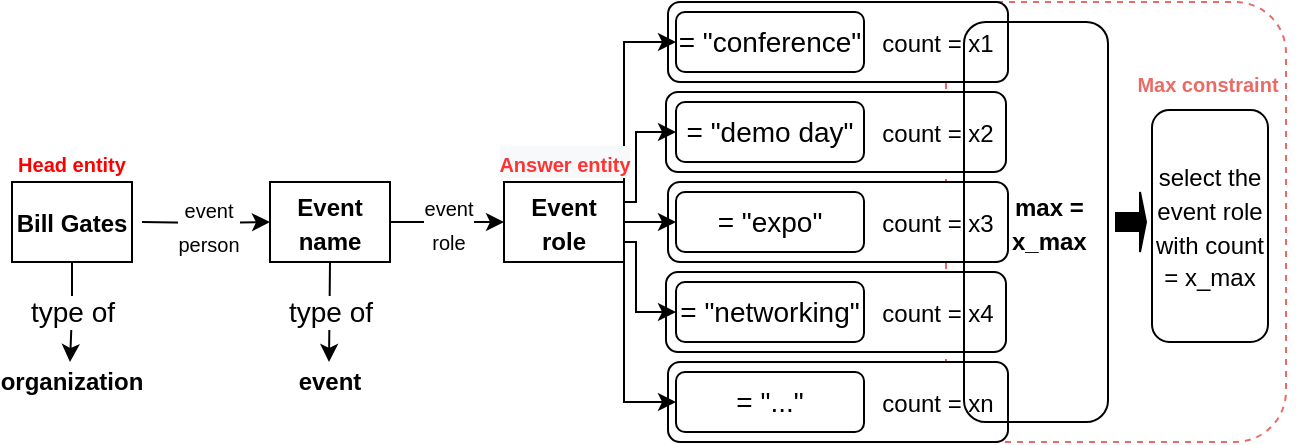 <mxfile version="20.6.0" type="github"><diagram id="arVia_q9M4zwnsmmppWG" name="Page-1"><mxGraphModel dx="526" dy="340" grid="1" gridSize="10" guides="1" tooltips="1" connect="1" arrows="1" fold="1" page="1" pageScale="1" pageWidth="850" pageHeight="1100" math="0" shadow="0"><root><mxCell id="0"/><mxCell id="1" parent="0"/><mxCell id="Kbw2Q2hqXAheIOmTE48j-1" value="" style="rounded=1;whiteSpace=wrap;html=1;fontFamily=Helvetica;fontSize=10;dashed=1;strokeColor=#EA6B66;" parent="1" vertex="1"><mxGeometry x="745" y="80" width="170" height="220" as="geometry"/></mxCell><mxCell id="PogmzczyXwXEEB9GdY8q-43" value="" style="rounded=1;whiteSpace=wrap;html=1;fontSize=14;fontColor=#000000;" parent="1" vertex="1"><mxGeometry x="605" y="215" width="170" height="40" as="geometry"/></mxCell><mxCell id="PogmzczyXwXEEB9GdY8q-44" value="" style="rounded=1;whiteSpace=wrap;html=1;fontSize=14;fontColor=#000000;" parent="1" vertex="1"><mxGeometry x="606" y="170" width="170" height="40" as="geometry"/></mxCell><mxCell id="PogmzczyXwXEEB9GdY8q-45" value="" style="rounded=1;whiteSpace=wrap;html=1;fontSize=14;fontColor=#000000;" parent="1" vertex="1"><mxGeometry x="606" y="260" width="170" height="40" as="geometry"/></mxCell><mxCell id="PogmzczyXwXEEB9GdY8q-42" value="" style="rounded=1;whiteSpace=wrap;html=1;fontSize=14;fontColor=#000000;" parent="1" vertex="1"><mxGeometry x="605" y="125" width="170" height="40" as="geometry"/></mxCell><mxCell id="PogmzczyXwXEEB9GdY8q-40" value="" style="rounded=1;whiteSpace=wrap;html=1;fontSize=14;fontColor=#000000;" parent="1" vertex="1"><mxGeometry x="606" y="80" width="170" height="40" as="geometry"/></mxCell><mxCell id="PogmzczyXwXEEB9GdY8q-14" value="type of" style="edgeStyle=orthogonalEdgeStyle;rounded=0;orthogonalLoop=1;jettySize=auto;html=1;exitX=0.5;exitY=1;exitDx=0;exitDy=0;entryX=0.5;entryY=0;entryDx=0;entryDy=0;fontSize=14;fontColor=#000000;verticalAlign=middle;" parent="1" source="xpnzUVrQ0k4CeYHMCsny-2" edge="1"><mxGeometry relative="1" as="geometry"><mxPoint x="307" y="260" as="targetPoint"/><mxPoint x="308" y="220" as="sourcePoint"/></mxGeometry></mxCell><mxCell id="PogmzczyXwXEEB9GdY8q-17" value="&lt;font style=&quot;font-size: 10px;&quot;&gt;event&lt;br&gt;person&lt;/font&gt;" style="edgeStyle=orthogonalEdgeStyle;rounded=0;orthogonalLoop=1;jettySize=auto;html=1;exitX=1;exitY=0.5;exitDx=0;exitDy=0;exitPerimeter=0;entryX=0;entryY=0.5;entryDx=0;entryDy=0;fontSize=14;fontColor=#000000;" parent="1" target="PogmzczyXwXEEB9GdY8q-16" edge="1"><mxGeometry relative="1" as="geometry"><mxPoint x="343" y="190" as="sourcePoint"/></mxGeometry></mxCell><mxCell id="PogmzczyXwXEEB9GdY8q-19" value="type of" style="edgeStyle=orthogonalEdgeStyle;rounded=0;orthogonalLoop=1;jettySize=auto;html=1;exitX=0.5;exitY=1;exitDx=0;exitDy=0;entryX=0.5;entryY=0;entryDx=0;entryDy=0;fontSize=14;fontColor=#000000;" parent="1" source="PogmzczyXwXEEB9GdY8q-16" edge="1"><mxGeometry relative="1" as="geometry"><mxPoint x="436.5" y="260" as="targetPoint"/></mxGeometry></mxCell><mxCell id="PogmzczyXwXEEB9GdY8q-21" value="&lt;font style=&quot;font-size: 10px;&quot;&gt;event&lt;br&gt;role&lt;/font&gt;" style="edgeStyle=orthogonalEdgeStyle;rounded=0;orthogonalLoop=1;jettySize=auto;html=1;exitX=1;exitY=0.5;exitDx=0;exitDy=0;entryX=0;entryY=0.5;entryDx=0;entryDy=0;fontSize=14;fontColor=#000000;" parent="1" source="PogmzczyXwXEEB9GdY8q-16" target="PogmzczyXwXEEB9GdY8q-20" edge="1"><mxGeometry relative="1" as="geometry"><Array as="points"><mxPoint x="480" y="190"/><mxPoint x="480" y="190"/></Array></mxGeometry></mxCell><mxCell id="PogmzczyXwXEEB9GdY8q-16" value="&lt;b&gt;&lt;font style=&quot;font-size: 12px;&quot;&gt;Event&lt;br&gt;name&lt;/font&gt;&lt;/b&gt;" style="rounded=0;whiteSpace=wrap;html=1;fontSize=14;fontColor=#000000;" parent="1" vertex="1"><mxGeometry x="407" y="170" width="60" height="40" as="geometry"/></mxCell><mxCell id="PogmzczyXwXEEB9GdY8q-29" style="edgeStyle=orthogonalEdgeStyle;rounded=0;orthogonalLoop=1;jettySize=auto;html=1;exitX=1;exitY=0;exitDx=0;exitDy=0;entryX=0;entryY=0.5;entryDx=0;entryDy=0;fontSize=14;fontColor=#000000;" parent="1" source="PogmzczyXwXEEB9GdY8q-20" target="PogmzczyXwXEEB9GdY8q-28" edge="1"><mxGeometry relative="1" as="geometry"/></mxCell><mxCell id="PogmzczyXwXEEB9GdY8q-31" style="edgeStyle=orthogonalEdgeStyle;rounded=0;orthogonalLoop=1;jettySize=auto;html=1;exitX=1;exitY=0.25;exitDx=0;exitDy=0;entryX=0;entryY=0.5;entryDx=0;entryDy=0;fontSize=14;fontColor=#000000;" parent="1" source="PogmzczyXwXEEB9GdY8q-20" target="PogmzczyXwXEEB9GdY8q-30" edge="1"><mxGeometry relative="1" as="geometry"><Array as="points"><mxPoint x="590" y="180"/><mxPoint x="590" y="145"/></Array></mxGeometry></mxCell><mxCell id="PogmzczyXwXEEB9GdY8q-33" style="edgeStyle=orthogonalEdgeStyle;rounded=0;orthogonalLoop=1;jettySize=auto;html=1;exitX=1;exitY=0.5;exitDx=0;exitDy=0;entryX=0;entryY=0.5;entryDx=0;entryDy=0;fontSize=14;fontColor=#000000;" parent="1" source="PogmzczyXwXEEB9GdY8q-20" target="PogmzczyXwXEEB9GdY8q-32" edge="1"><mxGeometry relative="1" as="geometry"/></mxCell><mxCell id="PogmzczyXwXEEB9GdY8q-37" style="edgeStyle=orthogonalEdgeStyle;rounded=0;orthogonalLoop=1;jettySize=auto;html=1;exitX=1;exitY=0.75;exitDx=0;exitDy=0;entryX=0;entryY=0.5;entryDx=0;entryDy=0;fontSize=14;fontColor=#000000;" parent="1" source="PogmzczyXwXEEB9GdY8q-20" target="PogmzczyXwXEEB9GdY8q-34" edge="1"><mxGeometry relative="1" as="geometry"><Array as="points"><mxPoint x="590" y="200"/><mxPoint x="590" y="235"/></Array></mxGeometry></mxCell><mxCell id="PogmzczyXwXEEB9GdY8q-38" style="edgeStyle=orthogonalEdgeStyle;rounded=0;orthogonalLoop=1;jettySize=auto;html=1;exitX=1;exitY=1;exitDx=0;exitDy=0;entryX=0;entryY=0.5;entryDx=0;entryDy=0;fontSize=14;fontColor=#000000;" parent="1" source="PogmzczyXwXEEB9GdY8q-20" target="PogmzczyXwXEEB9GdY8q-35" edge="1"><mxGeometry relative="1" as="geometry"/></mxCell><mxCell id="PogmzczyXwXEEB9GdY8q-20" value="&lt;b&gt;&lt;font style=&quot;font-size: 12px;&quot;&gt;Event&lt;br&gt;role&lt;/font&gt;&lt;/b&gt;" style="rounded=0;whiteSpace=wrap;html=1;fontSize=14;fontColor=#000000;" parent="1" vertex="1"><mxGeometry x="524" y="170" width="60" height="40" as="geometry"/></mxCell><mxCell id="PogmzczyXwXEEB9GdY8q-28" value="= &quot;conference&quot;" style="rounded=1;whiteSpace=wrap;html=1;fontSize=14;fontColor=#000000;" parent="1" vertex="1"><mxGeometry x="610" y="85" width="94" height="30" as="geometry"/></mxCell><mxCell id="PogmzczyXwXEEB9GdY8q-30" value="= &quot;demo day&quot;" style="rounded=1;whiteSpace=wrap;html=1;fontSize=14;fontColor=#000000;" parent="1" vertex="1"><mxGeometry x="610" y="130" width="94" height="30" as="geometry"/></mxCell><mxCell id="PogmzczyXwXEEB9GdY8q-32" value="= &quot;expo&quot;" style="rounded=1;whiteSpace=wrap;html=1;fontSize=14;fontColor=#000000;" parent="1" vertex="1"><mxGeometry x="610" y="175" width="94" height="30" as="geometry"/></mxCell><mxCell id="PogmzczyXwXEEB9GdY8q-34" value="= &quot;networking&quot;" style="rounded=1;whiteSpace=wrap;html=1;fontSize=14;fontColor=#000000;" parent="1" vertex="1"><mxGeometry x="610" y="220" width="94" height="30" as="geometry"/></mxCell><mxCell id="PogmzczyXwXEEB9GdY8q-35" value="= &quot;...&quot;" style="rounded=1;whiteSpace=wrap;html=1;fontSize=14;fontColor=#000000;" parent="1" vertex="1"><mxGeometry x="610" y="265" width="94" height="30" as="geometry"/></mxCell><mxCell id="PogmzczyXwXEEB9GdY8q-41" value="&lt;font style=&quot;font-size: 12px;&quot;&gt;count = x1&lt;/font&gt;" style="text;html=1;strokeColor=none;fillColor=none;align=center;verticalAlign=middle;whiteSpace=wrap;rounded=0;fontSize=14;fontColor=#000000;" parent="1" vertex="1"><mxGeometry x="706" y="85" width="70" height="30" as="geometry"/></mxCell><mxCell id="PogmzczyXwXEEB9GdY8q-47" value="&lt;font style=&quot;font-size: 12px;&quot;&gt;count = x2&lt;/font&gt;" style="text;html=1;strokeColor=none;fillColor=none;align=center;verticalAlign=middle;whiteSpace=wrap;rounded=0;fontSize=14;fontColor=#000000;" parent="1" vertex="1"><mxGeometry x="706" y="130" width="70" height="30" as="geometry"/></mxCell><mxCell id="PogmzczyXwXEEB9GdY8q-48" value="&lt;font style=&quot;font-size: 12px;&quot;&gt;count = x3&lt;/font&gt;" style="text;html=1;strokeColor=none;fillColor=none;align=center;verticalAlign=middle;whiteSpace=wrap;rounded=0;fontSize=14;fontColor=#000000;" parent="1" vertex="1"><mxGeometry x="706" y="175" width="70" height="30" as="geometry"/></mxCell><mxCell id="PogmzczyXwXEEB9GdY8q-49" value="&lt;font style=&quot;font-size: 12px;&quot;&gt;count = x4&lt;/font&gt;" style="text;html=1;strokeColor=none;fillColor=none;align=center;verticalAlign=middle;whiteSpace=wrap;rounded=0;fontSize=14;fontColor=#000000;" parent="1" vertex="1"><mxGeometry x="706" y="220" width="70" height="30" as="geometry"/></mxCell><mxCell id="PogmzczyXwXEEB9GdY8q-50" value="&lt;font style=&quot;font-size: 12px;&quot;&gt;count = xn&lt;/font&gt;" style="text;html=1;strokeColor=none;fillColor=none;align=center;verticalAlign=middle;whiteSpace=wrap;rounded=0;fontSize=14;fontColor=#000000;" parent="1" vertex="1"><mxGeometry x="706" y="265" width="70" height="30" as="geometry"/></mxCell><mxCell id="PogmzczyXwXEEB9GdY8q-51" value="&lt;font style=&quot;font-size: 12px;&quot;&gt;&lt;b&gt;&amp;nbsp; &amp;nbsp; max =&lt;br&gt;&amp;nbsp; &amp;nbsp; x_max&lt;/b&gt;&lt;/font&gt;" style="rounded=1;whiteSpace=wrap;html=1;fontSize=14;fontColor=#000000;fillColor=none;" parent="1" vertex="1"><mxGeometry x="754" y="90" width="72" height="200" as="geometry"/></mxCell><mxCell id="PogmzczyXwXEEB9GdY8q-56" value="" style="shape=singleArrow;whiteSpace=wrap;html=1;fontSize=14;fontColor=#000000;fillColor=#000000;" parent="1" vertex="1"><mxGeometry x="830" y="175" width="15" height="30" as="geometry"/></mxCell><mxCell id="PogmzczyXwXEEB9GdY8q-58" value="&lt;font style=&quot;font-size: 12px;&quot;&gt;select the event role with count = x_max&lt;/font&gt;" style="rounded=1;whiteSpace=wrap;html=1;fontSize=14;fontColor=#000000;fillColor=none;" parent="1" vertex="1"><mxGeometry x="848" y="134" width="58" height="116" as="geometry"/></mxCell><mxCell id="PogmzczyXwXEEB9GdY8q-60" value="&lt;font color=&quot;#ff0000&quot; style=&quot;font-size: 10px;&quot;&gt;&lt;b style=&quot;&quot;&gt;Head entity&lt;/b&gt;&lt;/font&gt;" style="text;html=1;strokeColor=none;fillColor=none;align=center;verticalAlign=middle;whiteSpace=wrap;rounded=0;fontSize=14;fontColor=#000000;" parent="1" vertex="1"><mxGeometry x="278" y="145" width="60" height="30" as="geometry"/></mxCell><mxCell id="PogmzczyXwXEEB9GdY8q-61" value="&lt;span style=&quot;font-style: normal; font-variant-ligatures: normal; font-variant-caps: normal; letter-spacing: normal; orphans: 2; text-align: center; text-indent: 0px; text-transform: none; widows: 2; word-spacing: 0px; -webkit-text-stroke-width: 0px; background-color: rgb(248, 249, 250); text-decoration-thickness: initial; text-decoration-style: initial; text-decoration-color: initial; float: none; display: inline !important;&quot;&gt;&lt;font color=&quot;#ff3333&quot; style=&quot;font-size: 10px;&quot;&gt;&lt;b style=&quot;&quot;&gt;Answer entity&lt;/b&gt;&lt;/font&gt;&lt;/span&gt;" style="text;html=1;strokeColor=none;fillColor=none;align=center;verticalAlign=middle;whiteSpace=wrap;rounded=0;fontSize=14;fontColor=#000000;" parent="1" vertex="1"><mxGeometry x="518.5" y="145" width="71" height="30" as="geometry"/></mxCell><mxCell id="PogmzczyXwXEEB9GdY8q-63" value="&lt;font style=&quot;font-size: 10px;&quot; color=&quot;#ea6b66&quot;&gt;&lt;b&gt;Max constraint&lt;/b&gt;&lt;/font&gt;" style="text;html=1;strokeColor=none;fillColor=none;align=center;verticalAlign=middle;whiteSpace=wrap;rounded=0;fontSize=14;fontColor=#3399FF;" parent="1" vertex="1"><mxGeometry x="826" y="80" width="100" height="80" as="geometry"/></mxCell><mxCell id="Kbw2Q2hqXAheIOmTE48j-3" value="&lt;font style=&quot;font-size: 12px;&quot; color=&quot;#000000&quot;&gt;&lt;b style=&quot;&quot;&gt;organization&lt;/b&gt;&lt;/font&gt;" style="text;html=1;strokeColor=none;fillColor=none;align=center;verticalAlign=middle;whiteSpace=wrap;rounded=0;fontSize=12;fontColor=#EA6B66;" parent="1" vertex="1"><mxGeometry x="278" y="255" width="60" height="30" as="geometry"/></mxCell><mxCell id="Kbw2Q2hqXAheIOmTE48j-4" value="&lt;font style=&quot;font-size: 12px;&quot; color=&quot;#000000&quot;&gt;&lt;b&gt;event&lt;/b&gt;&lt;/font&gt;" style="text;html=1;strokeColor=none;fillColor=none;align=center;verticalAlign=middle;whiteSpace=wrap;rounded=0;fontSize=12;fontColor=#EA6B66;" parent="1" vertex="1"><mxGeometry x="407" y="255" width="60" height="30" as="geometry"/></mxCell><mxCell id="xpnzUVrQ0k4CeYHMCsny-2" value="&lt;b&gt;&lt;font style=&quot;font-size: 12px;&quot;&gt;Bill Gates&lt;br&gt;&lt;/font&gt;&lt;/b&gt;" style="rounded=0;whiteSpace=wrap;html=1;fontSize=14;fontColor=#000000;" parent="1" vertex="1"><mxGeometry x="278" y="170" width="60" height="40" as="geometry"/></mxCell></root></mxGraphModel></diagram></mxfile>